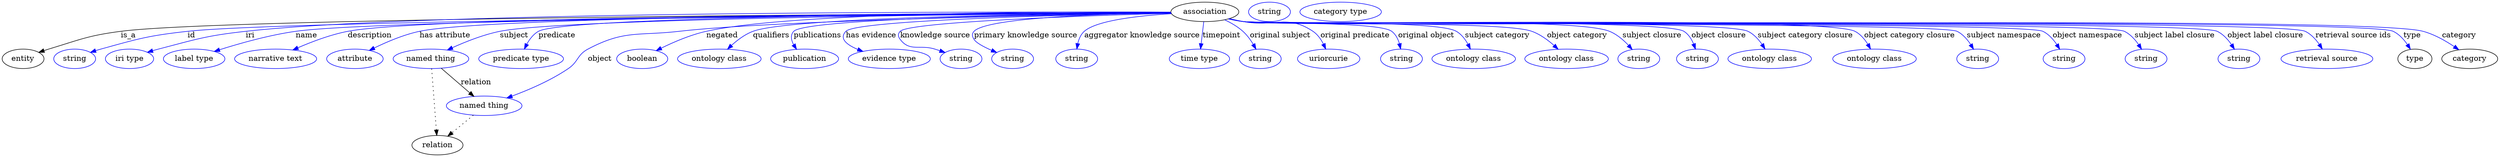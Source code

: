 digraph {
	graph [bb="0,0,4592.7,283"];
	node [label="\N"];
	association	[height=0.5,
		label=association,
		pos="2212.3,265",
		width=1.7332];
	entity	[height=0.5,
		pos="38.347,178",
		width=1.0652];
	association -> entity	[label=is_a,
		lp="232.35,221.5",
		pos="e,67.443,189.8 2149.9,263.75 1833.4,262.36 413.36,254.75 218.35,229 168.53,222.42 113.08,205.49 77.066,193.15"];
	id	[color=blue,
		height=0.5,
		label=string,
		pos="133.35,178",
		width=1.0652];
	association -> id	[color=blue,
		label=id,
		lp="348.35,221.5",
		pos="e,162.33,189.98 2150.1,263.52 1845.9,261.08 524.03,249.37 341.35,229 269.19,220.95 251.29,215.5 181.35,196 178.24,195.13 175.04,\
194.17 171.84,193.15",
		style=solid];
	iri	[color=blue,
		height=0.5,
		label="iri type",
		pos="234.35,178",
		width=1.2277];
	association -> iri	[color=blue,
		label=iri,
		lp="455.35,221.5",
		pos="e,267.26,190.16 2149.8,264.3 1876.6,265.37 787.33,267.1 447.35,229 375.19,220.91 357.57,214.45 287.35,196 283.97,195.11 280.5,194.14 \
277.02,193.12",
		style=solid];
	name	[color=blue,
		height=0.5,
		label="label type",
		pos="353.35,178",
		width=1.5707];
	association -> name	[color=blue,
		label=name,
		lp="559.35,221.5",
		pos="e,390.2,191.75 2149.9,263.59 1865.7,261.59 700.76,252.04 539.35,229 490.88,222.08 437.01,206.72 399.77,194.84",
		style=solid];
	description	[color=blue,
		height=0.5,
		label="narrative text",
		pos="503.35,178",
		width=2.0943];
	association -> description	[color=blue,
		label=description,
		lp="675.85,221.5",
		pos="e,534.73,194.37 2149.8,263.86 1875.5,263.1 785.55,258.22 635.35,229 603.67,222.84 569.66,209.79 544.09,198.56",
		style=solid];
	"has attribute"	[color=blue,
		height=0.5,
		label=attribute,
		pos="648.35,178",
		width=1.4443];
	association -> "has attribute"	[color=blue,
		label="has attribute",
		lp="814.35,221.5",
		pos="e,674.82,193.52 2149.9,263.86 1890.2,263.07 903.53,258.17 767.35,229 738.07,222.73 706.95,209.39 683.87,198.06",
		style=solid];
	subject	[color=blue,
		height=0.5,
		label="named thing",
		pos="788.35,178",
		width=1.9318];
	association -> subject	[color=blue,
		label=subject,
		lp="941.35,221.5",
		pos="e,818.48,194.33 2149.8,263.59 1907.4,261.81 1036.7,253.74 915.35,229 884.91,222.8 852.34,209.84 827.8,198.66",
		style=solid];
	predicate	[color=blue,
		height=0.5,
		label="predicate type",
		pos="954.35,178",
		width=2.1665];
	association -> predicate	[color=blue,
		label=predicate,
		lp="1020.3,221.5",
		pos="e,960.37,196.12 2149.9,263.83 1907.1,262.97 1037.3,257.86 986.35,229 976.93,223.67 969.85,214.3 964.78,205.1",
		style=solid];
	object	[color=blue,
		height=0.5,
		label="named thing",
		pos="886.35,91",
		width=1.9318];
	association -> object	[color=blue,
		label=object,
		lp="1099.3,178",
		pos="e,927.99,105.47 2150.1,263.04 1965.2,260 1420.8,249.49 1244.3,229 1169.2,220.27 1144.1,231.62 1077.3,196 1057.4,185.35 1060,172.77 \
1041.3,160 1009.2,138.07 968.92,120.64 937.45,108.92",
		style=solid];
	negated	[color=blue,
		height=0.5,
		label=boolean,
		pos="1177.3,178",
		width=1.2999];
	association -> negated	[color=blue,
		label=negated,
		lp="1323.3,221.5",
		pos="e,1202.9,193.17 2149.9,264.57 1970.8,265.74 1457.7,265.71 1294.3,229 1265.5,222.52 1234.8,209.14 1212.1,197.85",
		style=solid];
	qualifiers	[color=blue,
		height=0.5,
		label="ontology class",
		pos="1318.3,178",
		width=2.1304];
	association -> qualifiers	[color=blue,
		label=qualifiers,
		lp="1413.8,221.5",
		pos="e,1333.3,195.8 2149.9,263.62 1968.8,262.21 1451.6,255.84 1380.3,229 1365.6,223.43 1351.6,212.87 1340.7,202.88",
		style=solid];
	publications	[color=blue,
		height=0.5,
		label=publication,
		pos="1475.3,178",
		width=1.7332];
	association -> publications	[color=blue,
		label=publications,
		lp="1499.3,221.5",
		pos="e,1460.5,195.6 2150.1,263.44 1973.3,261.53 1479.2,253.98 1455.3,229 1448.8,222.17 1450.6,212.96 1455,204.3",
		style=solid];
	"has evidence"	[color=blue,
		height=0.5,
		label="evidence type",
		pos="1631.3,178",
		width=2.0943];
	association -> "has evidence"	[color=blue,
		label="has evidence",
		lp="1597.8,221.5",
		pos="e,1582.7,191.79 2150.1,262.99 1989.3,260.1 1571.8,250.52 1551.3,229 1538.4,215.4 1553.1,203.96 1573.2,195.48",
		style=solid];
	"knowledge source"	[color=blue,
		height=0.5,
		label=string,
		pos="1763.3,178",
		width=1.0652];
	association -> "knowledge source"	[color=blue,
		label="knowledge source",
		lp="1715.8,221.5",
		pos="e,1734,189.74 2150.5,262.39 2008.2,258.38 1668.2,246.97 1651.3,229 1646.8,224.14 1647.3,219.31 1651.3,214 1669.2,190.45 1687.2,204.94 \
1715.3,196 1718.3,195.07 1721.3,194.07 1724.4,193.05",
		style=solid];
	"primary knowledge source"	[color=blue,
		height=0.5,
		label=string,
		pos="1858.3,178",
		width=1.0652];
	association -> "primary knowledge source"	[color=blue,
		label="primary knowledge source",
		lp="1882.3,221.5",
		pos="e,1829,189.79 2150,263.43 2037.9,261.74 1811.4,255.1 1787.3,229 1782.8,224.1 1783.8,219.66 1787.3,214 1791.4,207.54 1805.2,200.12 \
1819.6,193.78",
		style=solid];
	"aggregator knowledge source"	[color=blue,
		height=0.5,
		label=string,
		pos="1976.3,178",
		width=1.0652];
	association -> "aggregator knowledge source"	[color=blue,
		label="aggregator knowledge source",
		lp="2096.8,221.5",
		pos="e,1976.7,196.29 2150.9,261.61 2093.5,258.13 2013.5,249.62 1990.3,229 1983.8,223.21 1980.2,214.66 1978.3,206.26",
		style=solid];
	timepoint	[color=blue,
		height=0.5,
		label="time type",
		pos="2202.3,178",
		width=1.5346];
	association -> timepoint	[color=blue,
		label=timepoint,
		lp="2243.3,221.5",
		pos="e,2204.4,196.18 2210.3,246.8 2209,235.16 2207.1,219.55 2205.6,206.24",
		style=solid];
	"original subject"	[color=blue,
		height=0.5,
		label=string,
		pos="2314.3,178",
		width=1.0652];
	association -> "original subject"	[color=blue,
		label="original subject",
		lp="2351.3,221.5",
		pos="e,2306.5,195.95 2248.8,250.3 2260.4,244.83 2272.6,237.72 2282.3,229 2289.9,222.22 2296.4,213.26 2301.5,204.8",
		style=solid];
	"original predicate"	[color=blue,
		height=0.5,
		label=uriorcurie,
		pos="2440.3,178",
		width=1.5887];
	association -> "original predicate"	[color=blue,
		label="original predicate",
		lp="2488.8,221.5",
		pos="e,2434.9,196.14 2257.9,252.58 2266.7,250.58 2275.8,248.62 2284.3,247 2340.4,236.44 2364.1,260.86 2411.3,229 2419.8,223.32 2426.1,\
214.3 2430.6,205.47",
		style=solid];
	"original object"	[color=blue,
		height=0.5,
		label=string,
		pos="2574.3,178",
		width=1.0652];
	association -> "original object"	[color=blue,
		label="original object",
		lp="2619.8,221.5",
		pos="e,2572.9,196.19 2256.7,252.32 2265.8,250.26 2275.3,248.35 2284.3,247 2314.3,242.5 2532.2,247.23 2556.3,229 2563.7,223.49 2568,214.75 \
2570.6,206.1",
		style=solid];
	"subject category"	[color=blue,
		height=0.5,
		label="ontology class",
		pos="2707.3,178",
		width=2.1304];
	association -> "subject category"	[color=blue,
		label="subject category",
		lp="2750.8,221.5",
		pos="e,2701.3,196.05 2256.7,252.18 2265.8,250.13 2275.3,248.26 2284.3,247 2327.4,240.98 2637.7,250.75 2675.3,229 2684.6,223.64 2691.6,\
214.4 2696.7,205.3",
		style=solid];
	"object category"	[color=blue,
		height=0.5,
		label="ontology class",
		pos="2878.3,178",
		width=2.1304];
	association -> "object category"	[color=blue,
		label="object category",
		lp="2897.8,221.5",
		pos="e,2862.8,195.85 2256.3,252.18 2265.5,250.11 2275.2,248.23 2284.3,247 2342.7,239.19 2759,249.13 2814.3,229 2829.5,223.5 2843.9,212.95 \
2855.1,202.95",
		style=solid];
	"subject closure"	[color=blue,
		height=0.5,
		label=string,
		pos="3011.3,178",
		width=1.0652];
	association -> "subject closure"	[color=blue,
		label="subject closure",
		lp="3035.8,221.5",
		pos="e,2999.2,195.35 2256.3,252.13 2265.5,250.06 2275.2,248.19 2284.3,247 2358.5,237.35 2888.1,257.22 2957.3,229 2970.8,223.52 2982.9,\
213.06 2992.3,203.11",
		style=solid];
	"object closure"	[color=blue,
		height=0.5,
		label=string,
		pos="3119.3,178",
		width=1.0652];
	association -> "object closure"	[color=blue,
		label="object closure",
		lp="3158.3,221.5",
		pos="e,3115.7,196.02 2256.2,252.09 2265.5,250.03 2275.2,248.17 2284.3,247 2329,241.3 3056.3,253.09 3094.3,229 3102.8,223.66 3108.5,214.54 \
3112.3,205.55",
		style=solid];
	"subject category closure"	[color=blue,
		height=0.5,
		label="ontology class",
		pos="3252.3,178",
		width=2.1304];
	association -> "subject category closure"	[color=blue,
		label="subject category closure",
		lp="3317.8,221.5",
		pos="e,3243.8,196.26 2256.2,252.07 2265.5,250.01 2275.2,248.16 2284.3,247 2335.5,240.54 3166.1,251.79 3212.3,229 3223,223.73 3231.8,214.11 \
3238.3,204.71",
		style=solid];
	"object category closure"	[color=blue,
		height=0.5,
		label="ontology class",
		pos="3445.3,178",
		width=2.1304];
	association -> "object category closure"	[color=blue,
		label="object category closure",
		lp="3509.8,221.5",
		pos="e,3438,196.22 2256.2,252.05 2265.5,249.99 2275.2,248.14 2284.3,247 2346.4,239.27 3353.9,257.94 3409.3,229 3419.4,223.75 3427.3,214.26 \
3433.1,204.95",
		style=solid];
	"subject namespace"	[color=blue,
		height=0.5,
		label=string,
		pos="3635.3,178",
		width=1.0652];
	association -> "subject namespace"	[color=blue,
		label="subject namespace",
		lp="3683.3,221.5",
		pos="e,3627.7,195.77 2256.2,252.03 2265.5,249.97 2275.2,248.13 2284.3,247 2320.5,242.53 3564.8,245.43 3597.3,229 3607.8,223.71 3616.2,\
214.04 3622.4,204.6",
		style=solid];
	"object namespace"	[color=blue,
		height=0.5,
		label=string,
		pos="3794.3,178",
		width=1.0652];
	association -> "object namespace"	[color=blue,
		label="object namespace",
		lp="3837.3,221.5",
		pos="e,3786.4,195.78 2256.2,252.02 2265.5,249.96 2275.2,248.13 2284.3,247 2324.9,242.02 3718.7,247.15 3755.3,229 3766.1,223.68 3774.7,\
213.86 3781.1,204.33",
		style=solid];
	"subject label closure"	[color=blue,
		height=0.5,
		label=string,
		pos="3945.3,178",
		width=1.0652];
	association -> "subject label closure"	[color=blue,
		label="subject label closure",
		lp="3998.3,221.5",
		pos="e,3937.1,195.8 2256.2,252.01 2265.5,249.96 2275.2,248.12 2284.3,247 2329,241.54 3864.9,248.73 3905.3,229 3916.2,223.7 3925.1,213.89 \
3931.6,204.35",
		style=solid];
	"object label closure"	[color=blue,
		height=0.5,
		label=string,
		pos="4116.3,178",
		width=1.0652];
	association -> "object label closure"	[color=blue,
		label="object label closure",
		lp="4164.8,221.5",
		pos="e,4108.1,195.8 2255.9,252.09 2265.2,250 2275,248.13 2284.3,247 2333.8,240.99 4031.6,250.79 4076.3,229 4087.2,223.71 4096.1,213.9 \
4102.7,204.35",
		style=solid];
	"retrieval source ids"	[color=blue,
		height=0.5,
		label="retrieval source",
		pos="4278.3,178",
		width=2.347];
	association -> "retrieval source ids"	[color=blue,
		label="retrieval source ids",
		lp="4326.8,221.5",
		pos="e,4269.8,196.3 2255.9,252.09 2265.2,249.99 2275,248.13 2284.3,247 2338.2,240.47 4189.5,252.74 4238.3,229 4249.1,223.79 4257.8,214.18 \
4264.4,204.76",
		style=solid];
	type	[height=0.5,
		pos="4440.3,178",
		width=0.86659];
	association -> type	[color=blue,
		label=type,
		lp="4435.3,221.5",
		pos="e,4432.1,195.81 2255.9,252.08 2265.2,249.99 2275,248.12 2284.3,247 2342.7,239.95 4347.5,254.69 4400.3,229 4411.2,223.72 4420.1,213.9 \
4426.7,204.36",
		style=solid];
	category	[height=0.5,
		pos="4541.3,178",
		width=1.4263];
	association -> category	[color=blue,
		label=category,
		lp="4521.8,221.5",
		pos="e,4521.2,194.83 2255.9,252.08 2265.2,249.99 2275,248.12 2284.3,247 2404.1,232.55 4339,260.88 4455.3,229 4476,223.34 4496.8,211.43 \
4512.8,200.65",
		style=solid];
	subject -> object	[label=relation,
		lp="871.35,134.5",
		pos="e,867.51,108.34 807.24,160.61 822.16,147.68 843.14,129.47 859.75,115.07"];
	relation	[height=0.5,
		pos="800.35,18",
		width=1.2999];
	subject -> relation	[pos="e,799.04,36.188 789.65,159.79 791.73,132.48 795.79,78.994 798.27,46.38",
		style=dotted];
	object -> relation	[pos="e,819.3,34.647 866.4,73.533 854.76,63.922 839.92,51.669 827.25,41.213",
		style=dotted];
	association_type	[color=blue,
		height=0.5,
		label=string,
		pos="2331.3,265",
		width=1.0652];
	association_category	[color=blue,
		height=0.5,
		label="category type",
		pos="2462.3,265",
		width=2.0762];
}
